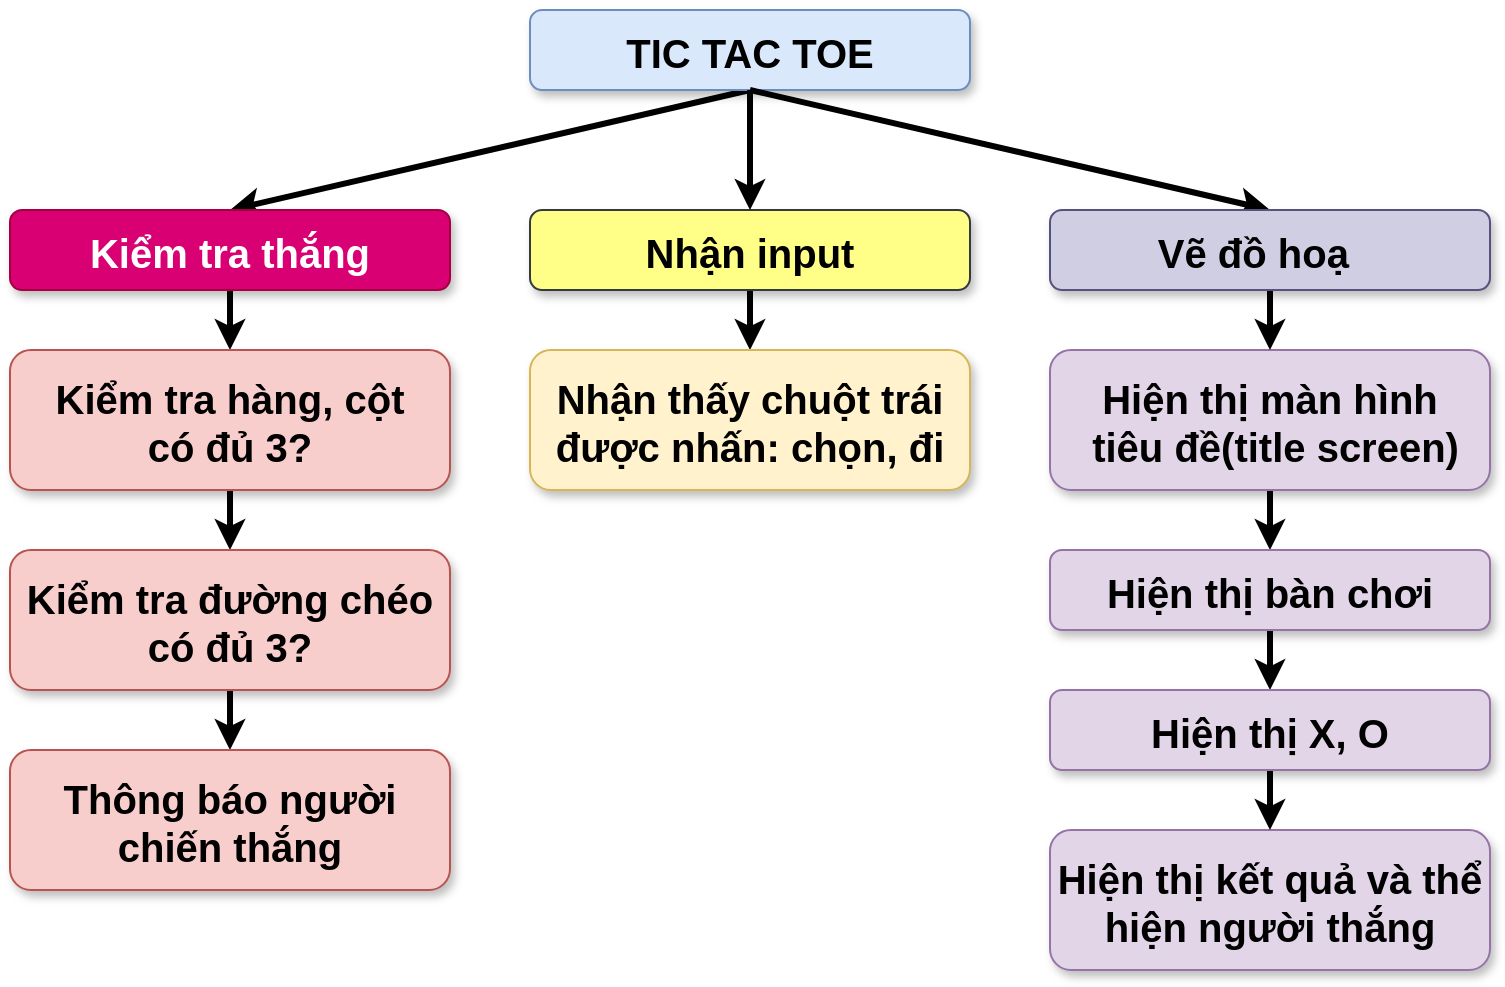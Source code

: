 <mxfile version="22.1.2" type="device">
  <diagram name="Page-1" id="97916047-d0de-89f5-080d-49f4d83e522f">
    <mxGraphModel dx="979" dy="592" grid="1" gridSize="10" guides="1" tooltips="1" connect="1" arrows="1" fold="1" page="1" pageScale="1.5" pageWidth="1169" pageHeight="827" background="none" math="0" shadow="0">
      <root>
        <mxCell id="0" />
        <mxCell id="1" parent="0" />
        <mxCell id="IqH5yL-rCzbebTYiALsz-4" style="rounded=0;orthogonalLoop=1;jettySize=auto;html=1;entryX=0.5;entryY=0;entryDx=0;entryDy=0;strokeWidth=3;exitX=0.5;exitY=1;exitDx=0;exitDy=0;" parent="1" source="s2ZFkgCrrLTkxsjDdLg7-117" target="IqH5yL-rCzbebTYiALsz-3" edge="1">
          <mxGeometry relative="1" as="geometry" />
        </mxCell>
        <mxCell id="s2ZFkgCrrLTkxsjDdLg7-117" value="TIC TAC TOE" style="rounded=1;shadow=1;fontStyle=1;fontSize=20;fillColor=#dae8fc;strokeColor=#6c8ebf;" parent="1" vertex="1">
          <mxGeometry x="760" y="380" width="220" height="40" as="geometry" />
        </mxCell>
        <mxCell id="IqH5yL-rCzbebTYiALsz-12" value="" style="edgeStyle=orthogonalEdgeStyle;rounded=0;orthogonalLoop=1;jettySize=auto;html=1;strokeWidth=3;" parent="1" source="dz0jaW4MZYmPwI2aHNbn-60" target="dz0jaW4MZYmPwI2aHNbn-61" edge="1">
          <mxGeometry relative="1" as="geometry" />
        </mxCell>
        <mxCell id="dz0jaW4MZYmPwI2aHNbn-60" value="Nhận input" style="rounded=1;shadow=1;fontStyle=1;fontSize=20;fillColor=#ffff88;strokeColor=#36393d;" parent="1" vertex="1">
          <mxGeometry x="760" y="480" width="220" height="40" as="geometry" />
        </mxCell>
        <mxCell id="dz0jaW4MZYmPwI2aHNbn-61" value="Nhận thấy chuột trái &#xa;được nhấn: chọn, đi" style="rounded=1;shadow=1;fontStyle=1;fontSize=20;fillColor=#fff2cc;strokeColor=#d6b656;" parent="1" vertex="1">
          <mxGeometry x="760" y="550" width="220" height="70" as="geometry" />
        </mxCell>
        <mxCell id="IqH5yL-rCzbebTYiALsz-19" style="edgeStyle=orthogonalEdgeStyle;rounded=0;orthogonalLoop=1;jettySize=auto;html=1;strokeWidth=3;" parent="1" source="dz0jaW4MZYmPwI2aHNbn-64" target="dz0jaW4MZYmPwI2aHNbn-65" edge="1">
          <mxGeometry relative="1" as="geometry" />
        </mxCell>
        <mxCell id="dz0jaW4MZYmPwI2aHNbn-64" value="Hiện thị màn hình&#xa; tiêu đề(title screen)" style="rounded=1;shadow=1;fontStyle=1;fontSize=20;fillColor=#e1d5e7;strokeColor=#9673a6;" parent="1" vertex="1">
          <mxGeometry x="1020" y="550" width="220" height="70" as="geometry" />
        </mxCell>
        <mxCell id="IqH5yL-rCzbebTYiALsz-20" style="edgeStyle=orthogonalEdgeStyle;rounded=0;orthogonalLoop=1;jettySize=auto;html=1;exitX=0.5;exitY=1;exitDx=0;exitDy=0;entryX=0.5;entryY=0;entryDx=0;entryDy=0;strokeWidth=3;" parent="1" source="dz0jaW4MZYmPwI2aHNbn-65" target="IqH5yL-rCzbebTYiALsz-2" edge="1">
          <mxGeometry relative="1" as="geometry" />
        </mxCell>
        <mxCell id="dz0jaW4MZYmPwI2aHNbn-65" value="Hiện thị bàn chơi" style="rounded=1;shadow=1;fontStyle=1;fontSize=20;fillColor=#e1d5e7;strokeColor=#9673a6;" parent="1" vertex="1">
          <mxGeometry x="1020" y="650" width="220" height="40" as="geometry" />
        </mxCell>
        <mxCell id="dz0jaW4MZYmPwI2aHNbn-66" value="Hiện thị kết quả và thể &#xa;hiện người thắng" style="rounded=1;shadow=1;fontStyle=1;fontSize=20;fillColor=#e1d5e7;strokeColor=#9673a6;" parent="1" vertex="1">
          <mxGeometry x="1020" y="790" width="220" height="70" as="geometry" />
        </mxCell>
        <mxCell id="dz0jaW4MZYmPwI2aHNbn-67" value="" style="endArrow=classic;html=1;rounded=0;exitX=0.5;exitY=1;exitDx=0;exitDy=0;entryX=0.5;entryY=0;entryDx=0;entryDy=0;strokeWidth=3;" parent="1" source="s2ZFkgCrrLTkxsjDdLg7-117" target="dz0jaW4MZYmPwI2aHNbn-60" edge="1">
          <mxGeometry width="50" height="50" relative="1" as="geometry">
            <mxPoint x="910" y="750" as="sourcePoint" />
            <mxPoint x="960" y="700" as="targetPoint" />
          </mxGeometry>
        </mxCell>
        <mxCell id="dz0jaW4MZYmPwI2aHNbn-68" value="" style="endArrow=classic;html=1;rounded=0;exitX=0.5;exitY=1;exitDx=0;exitDy=0;entryX=0.5;entryY=0;entryDx=0;entryDy=0;strokeWidth=3;" parent="1" source="s2ZFkgCrrLTkxsjDdLg7-117" target="dz0jaW4MZYmPwI2aHNbn-63" edge="1">
          <mxGeometry width="50" height="50" relative="1" as="geometry">
            <mxPoint x="1140" y="400" as="sourcePoint" />
            <mxPoint x="1140" y="460" as="targetPoint" />
          </mxGeometry>
        </mxCell>
        <mxCell id="IqH5yL-rCzbebTYiALsz-18" style="edgeStyle=orthogonalEdgeStyle;rounded=0;orthogonalLoop=1;jettySize=auto;html=1;strokeWidth=3;" parent="1" source="dz0jaW4MZYmPwI2aHNbn-63" target="dz0jaW4MZYmPwI2aHNbn-64" edge="1">
          <mxGeometry relative="1" as="geometry" />
        </mxCell>
        <mxCell id="dz0jaW4MZYmPwI2aHNbn-63" value="Vẽ đồ hoạ   " style="rounded=1;shadow=1;fontStyle=1;fontSize=20;fillColor=#d0cee2;strokeColor=#56517e;fillStyle=auto;gradientDirection=north;" parent="1" vertex="1">
          <mxGeometry x="1020" y="480" width="220" height="40" as="geometry" />
        </mxCell>
        <mxCell id="IqH5yL-rCzbebTYiALsz-21" style="edgeStyle=orthogonalEdgeStyle;rounded=0;orthogonalLoop=1;jettySize=auto;html=1;exitX=0.5;exitY=1;exitDx=0;exitDy=0;entryX=0.5;entryY=0;entryDx=0;entryDy=0;strokeWidth=3;" parent="1" source="IqH5yL-rCzbebTYiALsz-2" target="dz0jaW4MZYmPwI2aHNbn-66" edge="1">
          <mxGeometry relative="1" as="geometry" />
        </mxCell>
        <mxCell id="IqH5yL-rCzbebTYiALsz-2" value="Hiện thị X, O" style="rounded=1;shadow=1;fontStyle=1;fontSize=20;fillColor=#e1d5e7;strokeColor=#9673a6;" parent="1" vertex="1">
          <mxGeometry x="1020" y="720" width="220" height="40" as="geometry" />
        </mxCell>
        <mxCell id="IqH5yL-rCzbebTYiALsz-8" value="" style="edgeStyle=orthogonalEdgeStyle;rounded=0;orthogonalLoop=1;jettySize=auto;html=1;strokeWidth=3;" parent="1" source="IqH5yL-rCzbebTYiALsz-3" target="IqH5yL-rCzbebTYiALsz-5" edge="1">
          <mxGeometry relative="1" as="geometry" />
        </mxCell>
        <mxCell id="IqH5yL-rCzbebTYiALsz-3" value="Kiểm tra thắng" style="rounded=1;shadow=1;fontStyle=1;fontSize=20;fillColor=#d80073;strokeColor=#A50040;fontColor=#ffffff;" parent="1" vertex="1">
          <mxGeometry x="500" y="480" width="220" height="40" as="geometry" />
        </mxCell>
        <mxCell id="IqH5yL-rCzbebTYiALsz-9" value="" style="edgeStyle=orthogonalEdgeStyle;rounded=0;orthogonalLoop=1;jettySize=auto;html=1;strokeWidth=3;" parent="1" source="IqH5yL-rCzbebTYiALsz-5" target="IqH5yL-rCzbebTYiALsz-6" edge="1">
          <mxGeometry relative="1" as="geometry" />
        </mxCell>
        <mxCell id="IqH5yL-rCzbebTYiALsz-5" value="Kiểm tra hàng, cột&#xa;có đủ 3?" style="rounded=1;shadow=1;fontStyle=1;fontSize=20;fillColor=#f8cecc;strokeColor=#b85450;" parent="1" vertex="1">
          <mxGeometry x="500" y="550" width="220" height="70" as="geometry" />
        </mxCell>
        <mxCell id="IqH5yL-rCzbebTYiALsz-11" value="" style="edgeStyle=orthogonalEdgeStyle;rounded=0;orthogonalLoop=1;jettySize=auto;html=1;strokeWidth=3;" parent="1" source="IqH5yL-rCzbebTYiALsz-6" target="IqH5yL-rCzbebTYiALsz-10" edge="1">
          <mxGeometry relative="1" as="geometry" />
        </mxCell>
        <mxCell id="IqH5yL-rCzbebTYiALsz-6" value="Kiểm tra đường chéo&#xa;có đủ 3?" style="rounded=1;shadow=1;fontStyle=1;fontSize=20;fillColor=#f8cecc;strokeColor=#b85450;" parent="1" vertex="1">
          <mxGeometry x="500" y="650" width="220" height="70" as="geometry" />
        </mxCell>
        <mxCell id="IqH5yL-rCzbebTYiALsz-10" value="Thông báo người &#xa;chiến thắng" style="rounded=1;shadow=1;fontStyle=1;fontSize=20;fillColor=#f8cecc;strokeColor=#b85450;" parent="1" vertex="1">
          <mxGeometry x="500" y="750" width="220" height="70" as="geometry" />
        </mxCell>
      </root>
    </mxGraphModel>
  </diagram>
</mxfile>
